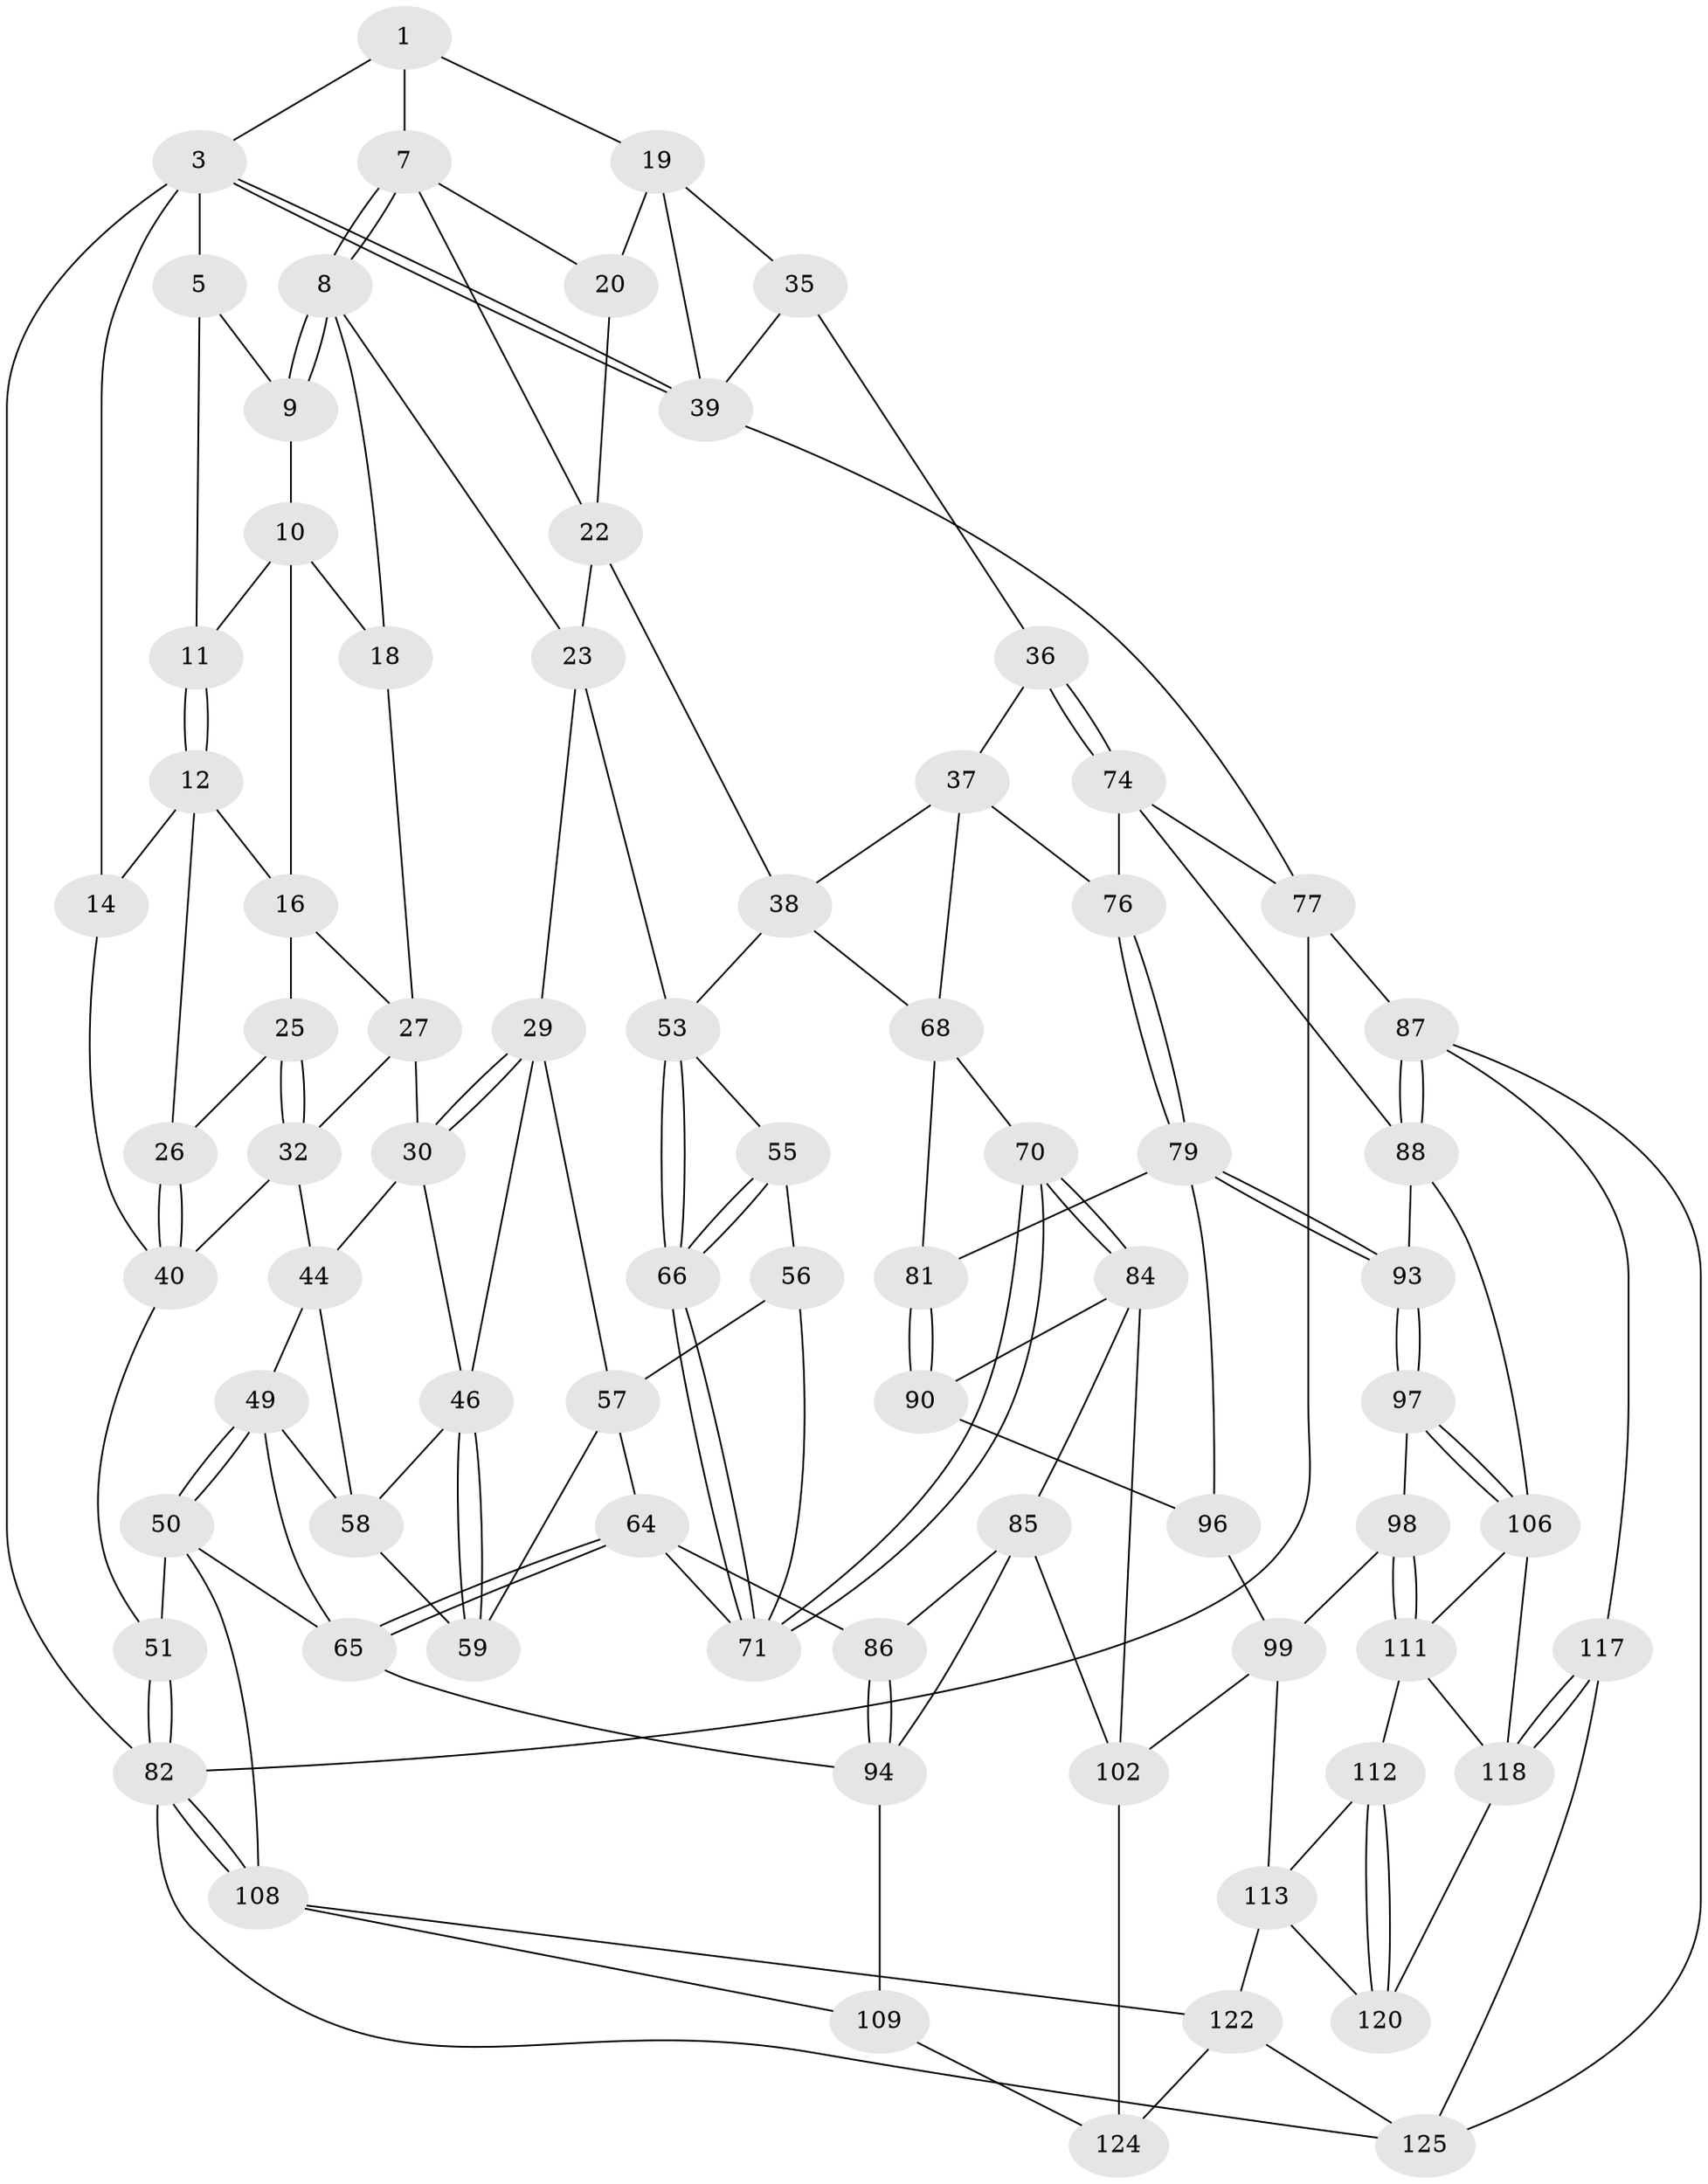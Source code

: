 // Generated by graph-tools (version 1.1) at 2025/24/03/03/25 07:24:38]
// undirected, 76 vertices, 166 edges
graph export_dot {
graph [start="1"]
  node [color=gray90,style=filled];
  1 [pos="+0.8449676624081746+0",super="+2"];
  3 [pos="+1+0",super="+4"];
  5 [pos="+0+0",super="+6"];
  7 [pos="+0.7307883016642683+0.04354305378262619",super="+21"];
  8 [pos="+0.5098825424698114+0.06345710718583938",super="+17"];
  9 [pos="+0.41765853020035865+0"];
  10 [pos="+0.31695550201780365+0.03370177188084349",super="+15"];
  11 [pos="+0.13694533270503145+0.028550515824540004"];
  12 [pos="+0.1521364224831536+0.10745790477970969",super="+13"];
  14 [pos="+0+0"];
  16 [pos="+0.1571552679868596+0.1128183037998288",super="+24"];
  18 [pos="+0.2989424886704282+0.117252677238104"];
  19 [pos="+0.830684583605914+0.18955939355023618",super="+34"];
  20 [pos="+0.8232623551776024+0.1869377736833661"];
  22 [pos="+0.5461215849393147+0.2668288572522662",super="+33"];
  23 [pos="+0.5365110162771451+0.26313144104245906",super="+28"];
  25 [pos="+0.14971672522392654+0.22577672630559845"];
  26 [pos="+0.10032470727992875+0.25764294178457453"];
  27 [pos="+0.2922522346605161+0.15625333452390547",super="+31"];
  29 [pos="+0.35536361727487337+0.3240152376895185",super="+45"];
  30 [pos="+0.32524777948961064+0.30830976876942057",super="+43"];
  32 [pos="+0.2989938980237189+0.2910961765217174",super="+42"];
  35 [pos="+0.9049615565244663+0.39561931872982237"];
  36 [pos="+0.8246719855697763+0.4521680674461831"];
  37 [pos="+0.7684725524686993+0.4315520179971329",super="+67"];
  38 [pos="+0.6134985282539643+0.34166704897706524",super="+52"];
  39 [pos="+1+0.06675728627687459",super="+62"];
  40 [pos="+0.09760201927415652+0.2707706966057251",super="+41"];
  44 [pos="+0.10441384248627746+0.40703444577168374",super="+48"];
  46 [pos="+0.2640011686424071+0.4615547635786116",super="+47"];
  49 [pos="+0+0.5675135016931878",super="+63"];
  50 [pos="+0+0.5682346796244095",super="+101"];
  51 [pos="+0+0.5700365665903825"];
  53 [pos="+0.4632665697515299+0.5025104754830733",super="+54"];
  55 [pos="+0.3538473667952813+0.5067848987521167"];
  56 [pos="+0.3230751649342061+0.511457912440805"];
  57 [pos="+0.32044411074189216+0.5093307022160735",super="+61"];
  58 [pos="+0.12978730077040207+0.44484056462953336",super="+60"];
  59 [pos="+0.22061283745538313+0.5222099458248342"];
  64 [pos="+0.22158223380588601+0.6428896047552256",super="+73"];
  65 [pos="+0.16062553959599585+0.6574635271619931",super="+95"];
  66 [pos="+0.4429574266633947+0.5375899513469298"];
  68 [pos="+0.5825731122814679+0.56254168835911",super="+69"];
  70 [pos="+0.4483143804207847+0.6226578775140276"];
  71 [pos="+0.43752580295501176+0.6056963075971198",super="+72"];
  74 [pos="+0.816182360489534+0.5375883516132287",super="+75"];
  76 [pos="+0.694701473155037+0.6344057832815001"];
  77 [pos="+1+0.8007972006472728",super="+78"];
  79 [pos="+0.6849213444327203+0.6707350549232406",super="+80"];
  81 [pos="+0.5489779272409516+0.6744928960685627"];
  82 [pos="+0+1",super="+83"];
  84 [pos="+0.42572291202897455+0.6776889657766916",super="+92"];
  85 [pos="+0.3393235246030792+0.7217026421786844",super="+104"];
  86 [pos="+0.3358053103704122+0.721968758520402"];
  87 [pos="+0.8765713001470546+0.8044747712091026",super="+116"];
  88 [pos="+0.8430718334949199+0.800465377747258",super="+89"];
  90 [pos="+0.5273800600828491+0.7593262341720851",super="+91"];
  93 [pos="+0.6913699148104936+0.684076482614845"];
  94 [pos="+0.27431042505315256+0.8430115065962888",super="+105"];
  96 [pos="+0.6176051073832419+0.7335101022363388",super="+100"];
  97 [pos="+0.6931050928129826+0.8234363142970484"];
  98 [pos="+0.6855755143753995+0.8272928935893797"];
  99 [pos="+0.6524454697395174+0.8113967941213089",super="+107"];
  102 [pos="+0.49035561267484806+0.8301623394556225",super="+103"];
  106 [pos="+0.7692419120577167+0.8313931401654783",super="+114"];
  108 [pos="+0+1",super="+110"];
  109 [pos="+0.2642816780998386+0.9576619940350829"];
  111 [pos="+0.6723625302721692+0.8538541506435969",super="+115"];
  112 [pos="+0.6540691431296346+0.8730147122700871"];
  113 [pos="+0.5722791952171217+0.8991047510305126",super="+121"];
  117 [pos="+0.8150924051960272+1"];
  118 [pos="+0.8142906830059116+1",super="+119"];
  120 [pos="+0.6642416206721883+0.9765618437109812"];
  122 [pos="+0.5595173385611829+1",super="+123"];
  124 [pos="+0.45798033163258794+0.9139710650151777"];
  125 [pos="+1+1",super="+126"];
  1 -- 7;
  1 -- 3;
  1 -- 19;
  3 -- 39;
  3 -- 39;
  3 -- 82 [weight=2];
  3 -- 5;
  3 -- 14;
  5 -- 11;
  5 -- 9;
  7 -- 8;
  7 -- 8;
  7 -- 20;
  7 -- 22;
  8 -- 9;
  8 -- 9;
  8 -- 18;
  8 -- 23;
  9 -- 10;
  10 -- 11;
  10 -- 16;
  10 -- 18;
  11 -- 12;
  11 -- 12;
  12 -- 16;
  12 -- 26;
  12 -- 14;
  14 -- 40;
  16 -- 25;
  16 -- 27;
  18 -- 27;
  19 -- 20;
  19 -- 35;
  19 -- 39;
  20 -- 22;
  22 -- 23;
  22 -- 38;
  23 -- 29;
  23 -- 53;
  25 -- 26;
  25 -- 32;
  25 -- 32;
  26 -- 40;
  26 -- 40;
  27 -- 32;
  27 -- 30;
  29 -- 30;
  29 -- 30;
  29 -- 57;
  29 -- 46;
  30 -- 44;
  30 -- 46;
  32 -- 40;
  32 -- 44;
  35 -- 36;
  35 -- 39;
  36 -- 37;
  36 -- 74;
  36 -- 74;
  37 -- 38;
  37 -- 68;
  37 -- 76;
  38 -- 68;
  38 -- 53;
  39 -- 77;
  40 -- 51;
  44 -- 49;
  44 -- 58;
  46 -- 59;
  46 -- 59;
  46 -- 58;
  49 -- 50;
  49 -- 50;
  49 -- 65;
  49 -- 58;
  50 -- 51;
  50 -- 65;
  50 -- 108;
  51 -- 82;
  51 -- 82;
  53 -- 66;
  53 -- 66;
  53 -- 55;
  55 -- 56;
  55 -- 66;
  55 -- 66;
  56 -- 57;
  56 -- 71;
  57 -- 64;
  57 -- 59;
  58 -- 59;
  64 -- 65;
  64 -- 65;
  64 -- 86;
  64 -- 71;
  65 -- 94;
  66 -- 71;
  66 -- 71;
  68 -- 81;
  68 -- 70;
  70 -- 71;
  70 -- 71;
  70 -- 84;
  70 -- 84;
  74 -- 88;
  74 -- 76;
  74 -- 77;
  76 -- 79;
  76 -- 79;
  77 -- 82;
  77 -- 87;
  79 -- 93;
  79 -- 93;
  79 -- 96;
  79 -- 81;
  81 -- 90;
  81 -- 90;
  82 -- 108;
  82 -- 108;
  82 -- 125;
  84 -- 85;
  84 -- 102;
  84 -- 90;
  85 -- 86;
  85 -- 94;
  85 -- 102;
  86 -- 94;
  86 -- 94;
  87 -- 88;
  87 -- 88;
  87 -- 117;
  87 -- 125;
  88 -- 106;
  88 -- 93;
  90 -- 96 [weight=2];
  93 -- 97;
  93 -- 97;
  94 -- 109;
  96 -- 99;
  97 -- 98;
  97 -- 106;
  97 -- 106;
  98 -- 99;
  98 -- 111;
  98 -- 111;
  99 -- 113;
  99 -- 102;
  102 -- 124;
  106 -- 118;
  106 -- 111;
  108 -- 109;
  108 -- 122;
  109 -- 124;
  111 -- 112;
  111 -- 118;
  112 -- 113;
  112 -- 120;
  112 -- 120;
  113 -- 120;
  113 -- 122;
  117 -- 118;
  117 -- 118;
  117 -- 125;
  118 -- 120;
  122 -- 125;
  122 -- 124;
}
